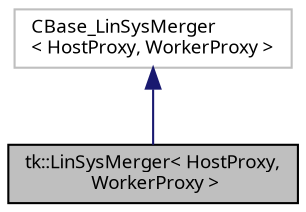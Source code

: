 digraph "tk::LinSysMerger&lt; HostProxy, WorkerProxy &gt;"
{
 // INTERACTIVE_SVG=YES
  bgcolor="transparent";
  edge [fontname="sans-serif",fontsize="9",labelfontname="sans-serif",labelfontsize="9"];
  node [fontname="sans-serif",fontsize="9",shape=record];
  Node1 [label="tk::LinSysMerger\< HostProxy,\l WorkerProxy \>",height=0.2,width=0.4,color="black", fillcolor="grey75", style="filled", fontcolor="black"];
  Node2 -> Node1 [dir="back",color="midnightblue",fontsize="9",style="solid",fontname="sans-serif"];
  Node2 [label="CBase_LinSysMerger\l\< HostProxy, WorkerProxy \>",height=0.2,width=0.4,color="grey75"];
}
